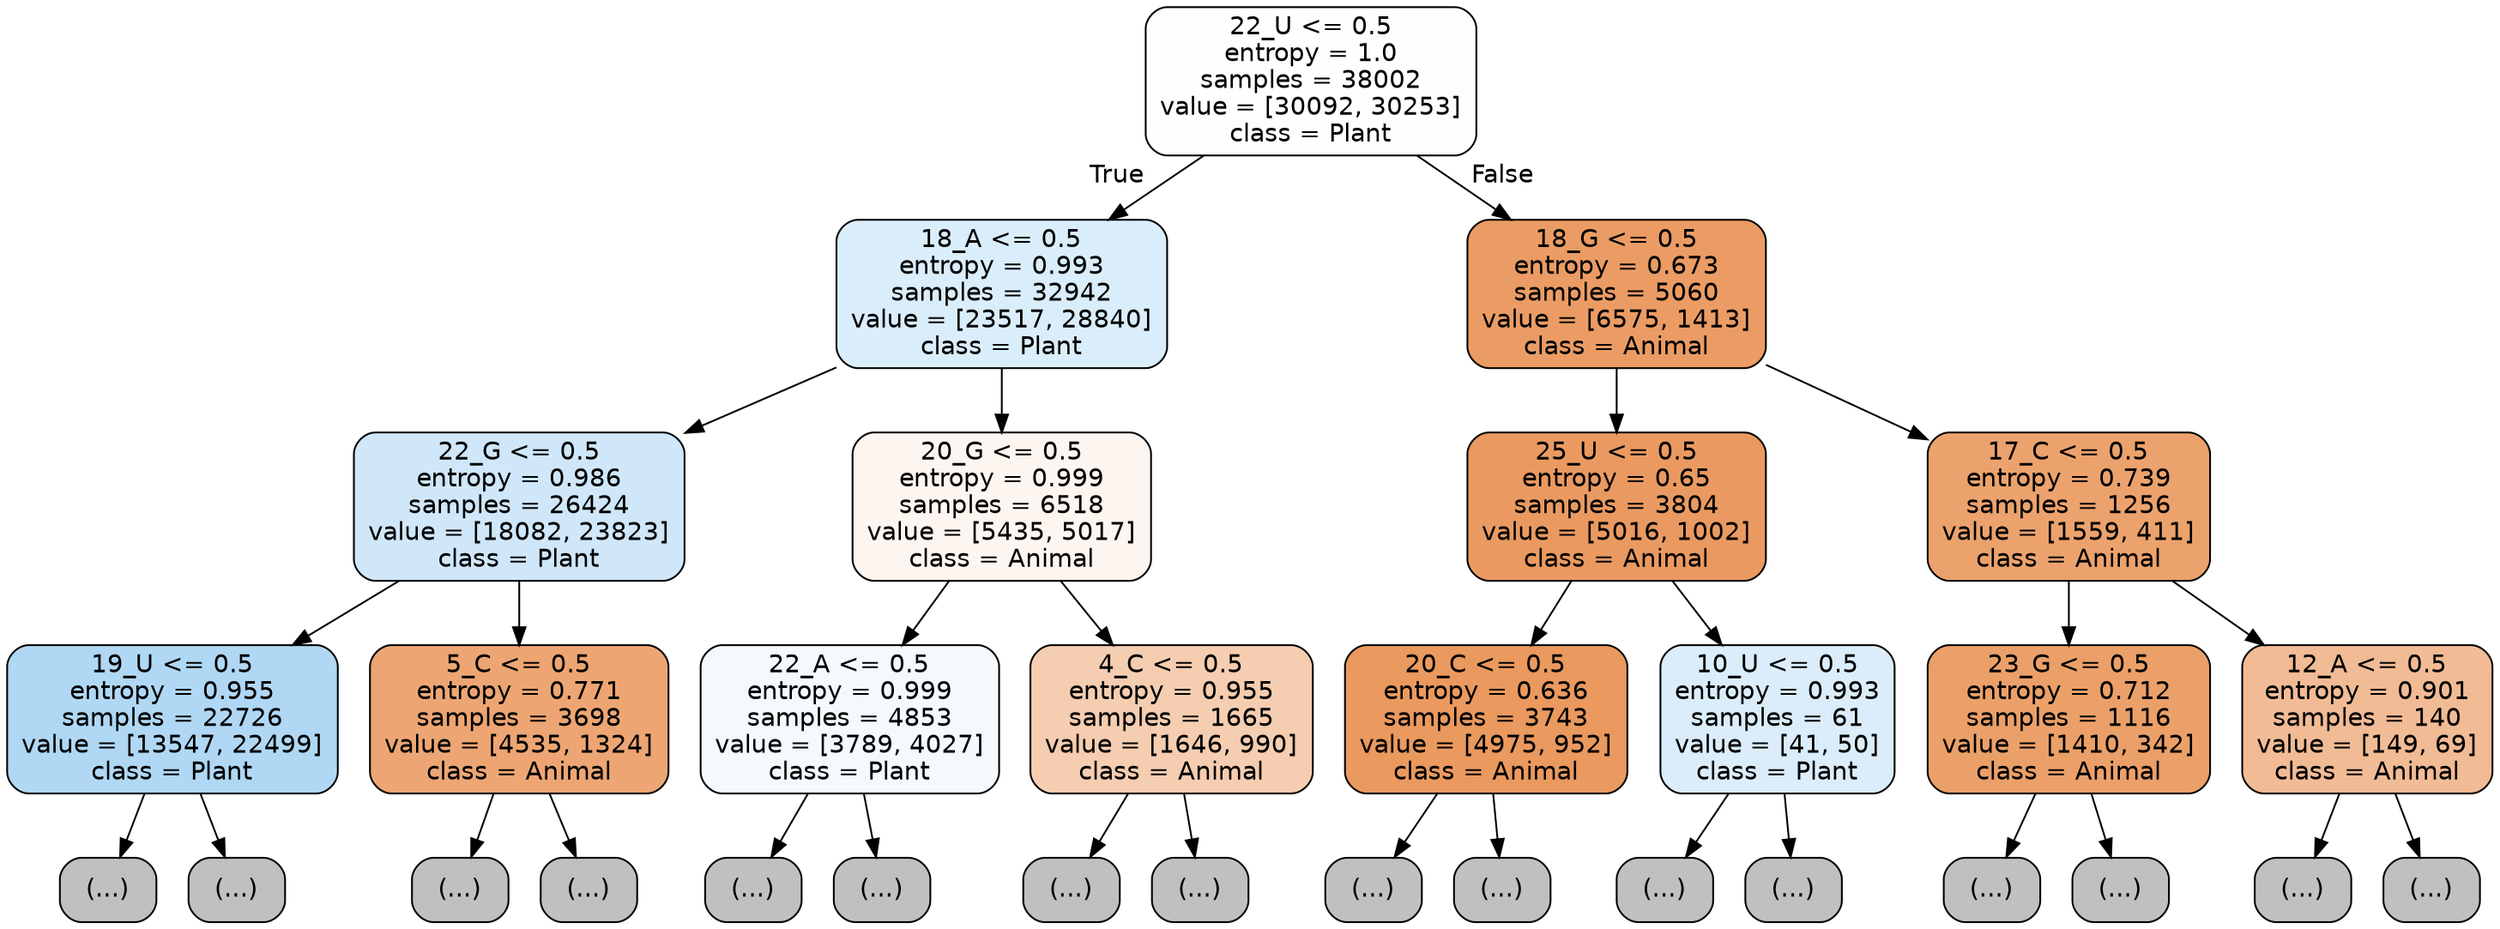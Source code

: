digraph Tree {
node [shape=box, style="filled, rounded", color="black", fontname="helvetica"] ;
edge [fontname="helvetica"] ;
0 [label="22_U <= 0.5\nentropy = 1.0\nsamples = 38002\nvalue = [30092, 30253]\nclass = Plant", fillcolor="#fefeff"] ;
1 [label="18_A <= 0.5\nentropy = 0.993\nsamples = 32942\nvalue = [23517, 28840]\nclass = Plant", fillcolor="#daedfa"] ;
0 -> 1 [labeldistance=2.5, labelangle=45, headlabel="True"] ;
2 [label="22_G <= 0.5\nentropy = 0.986\nsamples = 26424\nvalue = [18082, 23823]\nclass = Plant", fillcolor="#cfe7f9"] ;
1 -> 2 ;
3 [label="19_U <= 0.5\nentropy = 0.955\nsamples = 22726\nvalue = [13547, 22499]\nclass = Plant", fillcolor="#b0d8f5"] ;
2 -> 3 ;
4 [label="(...)", fillcolor="#C0C0C0"] ;
3 -> 4 ;
7451 [label="(...)", fillcolor="#C0C0C0"] ;
3 -> 7451 ;
10228 [label="5_C <= 0.5\nentropy = 0.771\nsamples = 3698\nvalue = [4535, 1324]\nclass = Animal", fillcolor="#eda673"] ;
2 -> 10228 ;
10229 [label="(...)", fillcolor="#C0C0C0"] ;
10228 -> 10229 ;
11378 [label="(...)", fillcolor="#C0C0C0"] ;
10228 -> 11378 ;
11735 [label="20_G <= 0.5\nentropy = 0.999\nsamples = 6518\nvalue = [5435, 5017]\nclass = Animal", fillcolor="#fdf5f0"] ;
1 -> 11735 ;
11736 [label="22_A <= 0.5\nentropy = 0.999\nsamples = 4853\nvalue = [3789, 4027]\nclass = Plant", fillcolor="#f3f9fd"] ;
11735 -> 11736 ;
11737 [label="(...)", fillcolor="#C0C0C0"] ;
11736 -> 11737 ;
13962 [label="(...)", fillcolor="#C0C0C0"] ;
11736 -> 13962 ;
14315 [label="4_C <= 0.5\nentropy = 0.955\nsamples = 1665\nvalue = [1646, 990]\nclass = Animal", fillcolor="#f5cdb0"] ;
11735 -> 14315 ;
14316 [label="(...)", fillcolor="#C0C0C0"] ;
14315 -> 14316 ;
15023 [label="(...)", fillcolor="#C0C0C0"] ;
14315 -> 15023 ;
15188 [label="18_G <= 0.5\nentropy = 0.673\nsamples = 5060\nvalue = [6575, 1413]\nclass = Animal", fillcolor="#eb9c64"] ;
0 -> 15188 [labeldistance=2.5, labelangle=-45, headlabel="False"] ;
15189 [label="25_U <= 0.5\nentropy = 0.65\nsamples = 3804\nvalue = [5016, 1002]\nclass = Animal", fillcolor="#ea9a61"] ;
15188 -> 15189 ;
15190 [label="20_C <= 0.5\nentropy = 0.636\nsamples = 3743\nvalue = [4975, 952]\nclass = Animal", fillcolor="#ea995f"] ;
15189 -> 15190 ;
15191 [label="(...)", fillcolor="#C0C0C0"] ;
15190 -> 15191 ;
16196 [label="(...)", fillcolor="#C0C0C0"] ;
15190 -> 16196 ;
16577 [label="10_U <= 0.5\nentropy = 0.993\nsamples = 61\nvalue = [41, 50]\nclass = Plant", fillcolor="#dbedfa"] ;
15189 -> 16577 ;
16578 [label="(...)", fillcolor="#C0C0C0"] ;
16577 -> 16578 ;
16591 [label="(...)", fillcolor="#C0C0C0"] ;
16577 -> 16591 ;
16602 [label="17_C <= 0.5\nentropy = 0.739\nsamples = 1256\nvalue = [1559, 411]\nclass = Animal", fillcolor="#eca26d"] ;
15188 -> 16602 ;
16603 [label="23_G <= 0.5\nentropy = 0.712\nsamples = 1116\nvalue = [1410, 342]\nclass = Animal", fillcolor="#eba069"] ;
16602 -> 16603 ;
16604 [label="(...)", fillcolor="#C0C0C0"] ;
16603 -> 16604 ;
16995 [label="(...)", fillcolor="#C0C0C0"] ;
16603 -> 16995 ;
17036 [label="12_A <= 0.5\nentropy = 0.901\nsamples = 140\nvalue = [149, 69]\nclass = Animal", fillcolor="#f1bb95"] ;
16602 -> 17036 ;
17037 [label="(...)", fillcolor="#C0C0C0"] ;
17036 -> 17037 ;
17102 [label="(...)", fillcolor="#C0C0C0"] ;
17036 -> 17102 ;
}